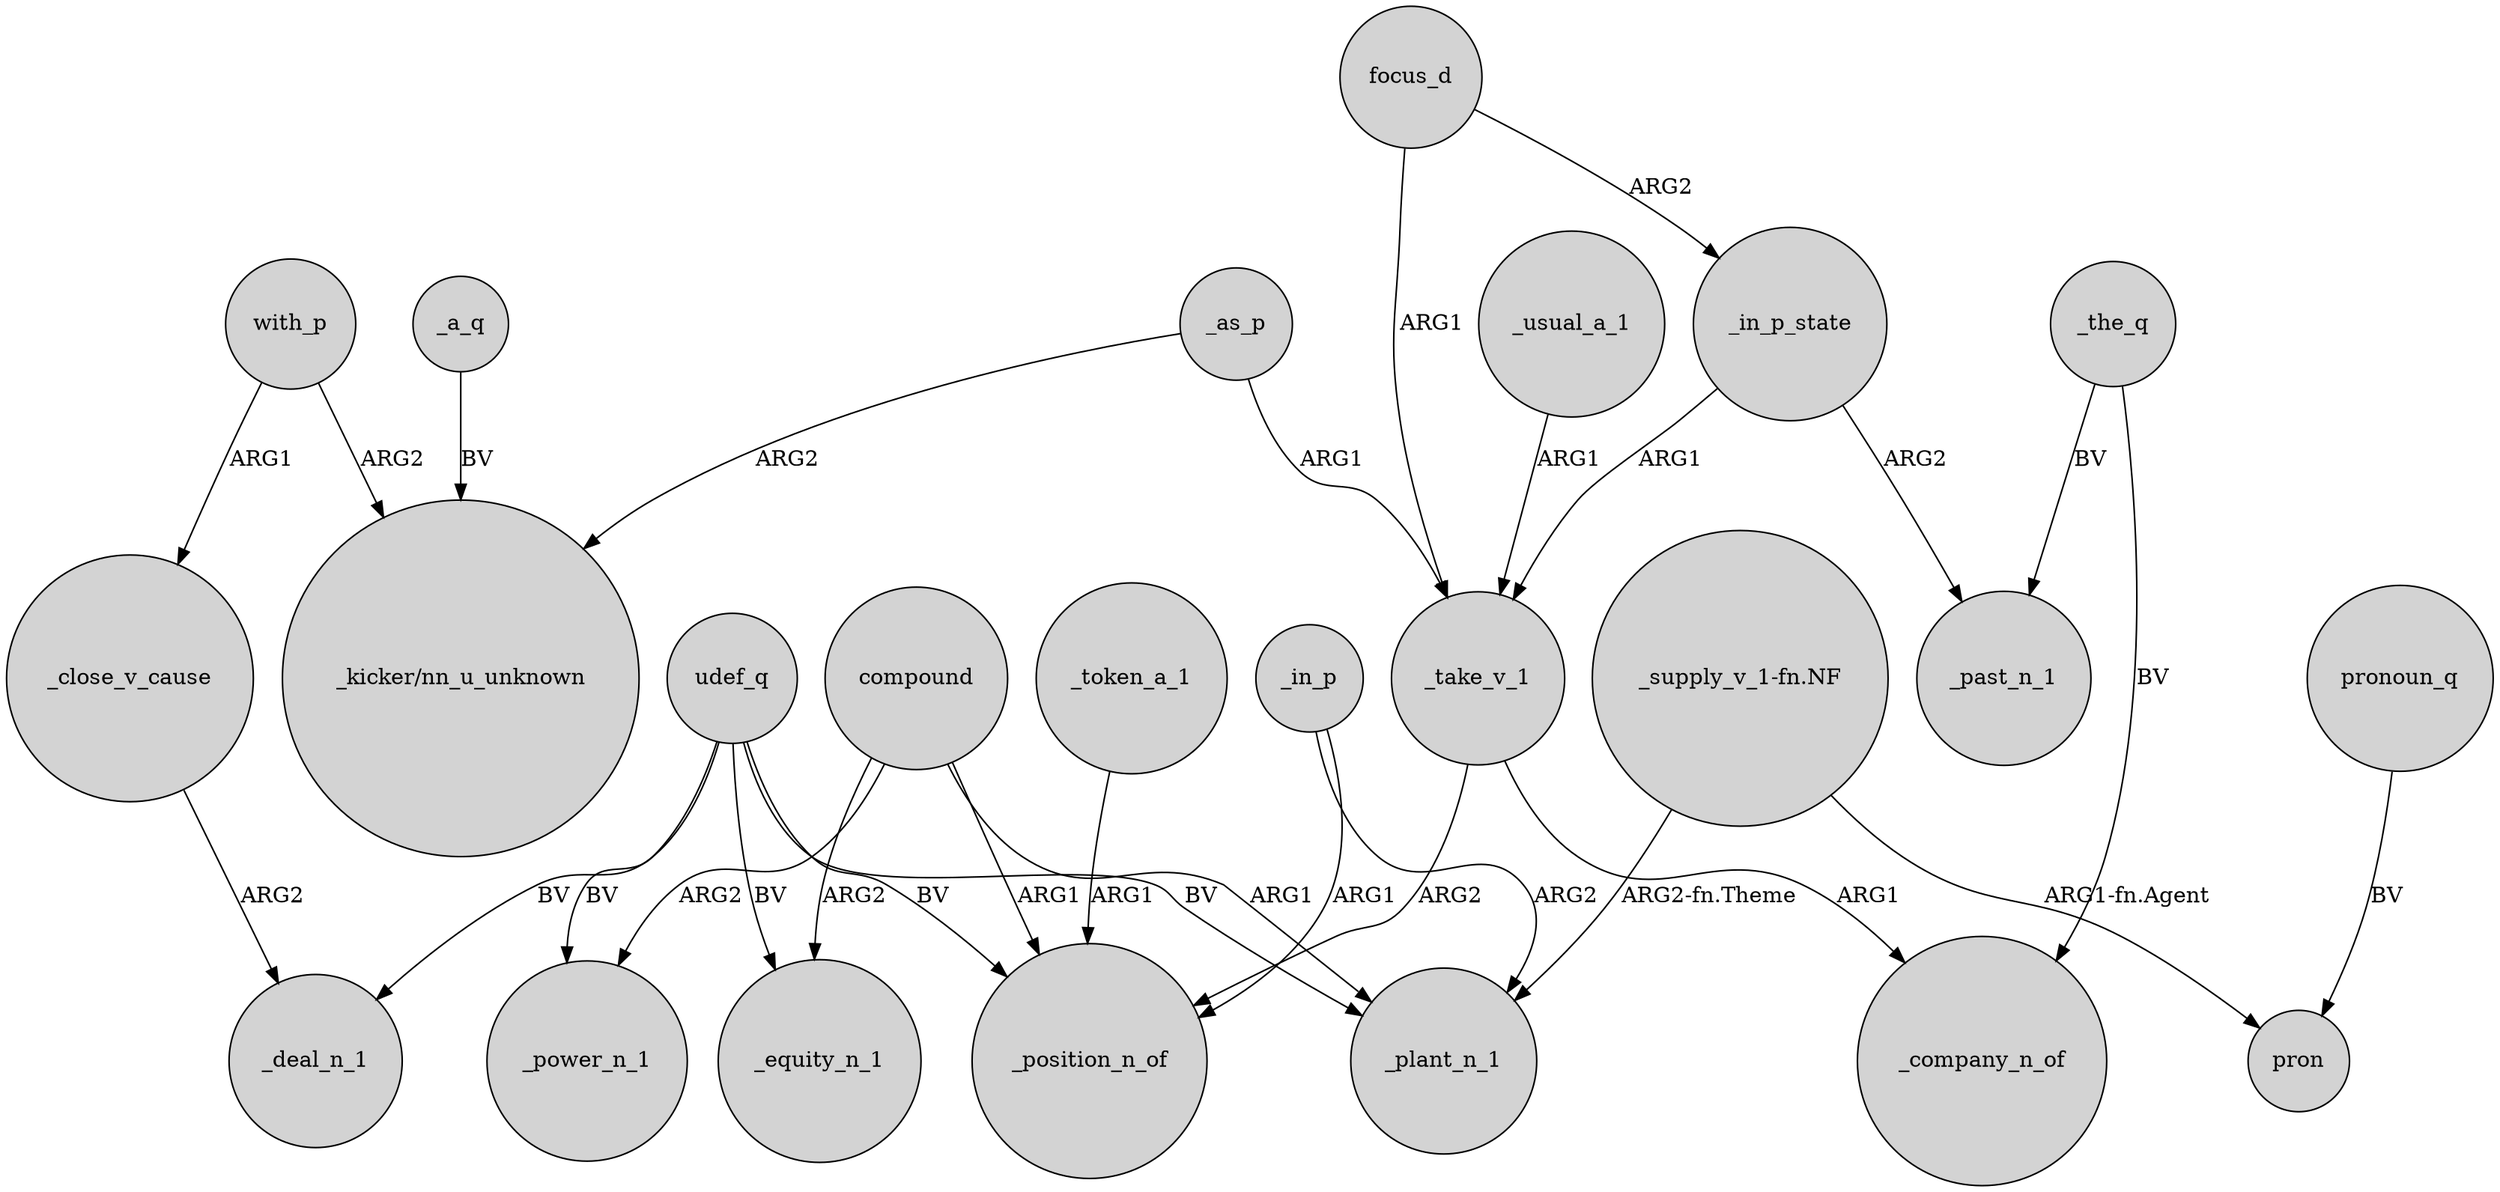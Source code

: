 digraph {
	node [shape=circle style=filled]
	_as_p -> "_kicker/nn_u_unknown" [label=ARG2]
	_usual_a_1 -> _take_v_1 [label=ARG1]
	_a_q -> "_kicker/nn_u_unknown" [label=BV]
	focus_d -> _in_p_state [label=ARG2]
	focus_d -> _take_v_1 [label=ARG1]
	_in_p_state -> _past_n_1 [label=ARG2]
	compound -> _equity_n_1 [label=ARG2]
	compound -> _plant_n_1 [label=ARG1]
	_take_v_1 -> _company_n_of [label=ARG1]
	with_p -> "_kicker/nn_u_unknown" [label=ARG2]
	_in_p_state -> _take_v_1 [label=ARG1]
	_the_q -> _company_n_of [label=BV]
	_in_p -> _plant_n_1 [label=ARG2]
	pronoun_q -> pron [label=BV]
	"_supply_v_1-fn.NF" -> _plant_n_1 [label="ARG2-fn.Theme"]
	_the_q -> _past_n_1 [label=BV]
	with_p -> _close_v_cause [label=ARG1]
	udef_q -> _equity_n_1 [label=BV]
	compound -> _power_n_1 [label=ARG2]
	compound -> _position_n_of [label=ARG1]
	udef_q -> _plant_n_1 [label=BV]
	udef_q -> _deal_n_1 [label=BV]
	_as_p -> _take_v_1 [label=ARG1]
	"_supply_v_1-fn.NF" -> pron [label="ARG1-fn.Agent"]
	_token_a_1 -> _position_n_of [label=ARG1]
	_close_v_cause -> _deal_n_1 [label=ARG2]
	_in_p -> _position_n_of [label=ARG1]
	_take_v_1 -> _position_n_of [label=ARG2]
	udef_q -> _position_n_of [label=BV]
	udef_q -> _power_n_1 [label=BV]
}
